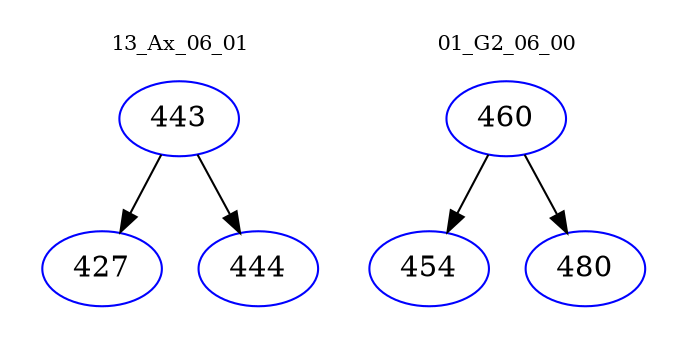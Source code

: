 digraph{
subgraph cluster_0 {
color = white
label = "13_Ax_06_01";
fontsize=10;
T0_443 [label="443", color="blue"]
T0_443 -> T0_427 [color="black"]
T0_427 [label="427", color="blue"]
T0_443 -> T0_444 [color="black"]
T0_444 [label="444", color="blue"]
}
subgraph cluster_1 {
color = white
label = "01_G2_06_00";
fontsize=10;
T1_460 [label="460", color="blue"]
T1_460 -> T1_454 [color="black"]
T1_454 [label="454", color="blue"]
T1_460 -> T1_480 [color="black"]
T1_480 [label="480", color="blue"]
}
}
